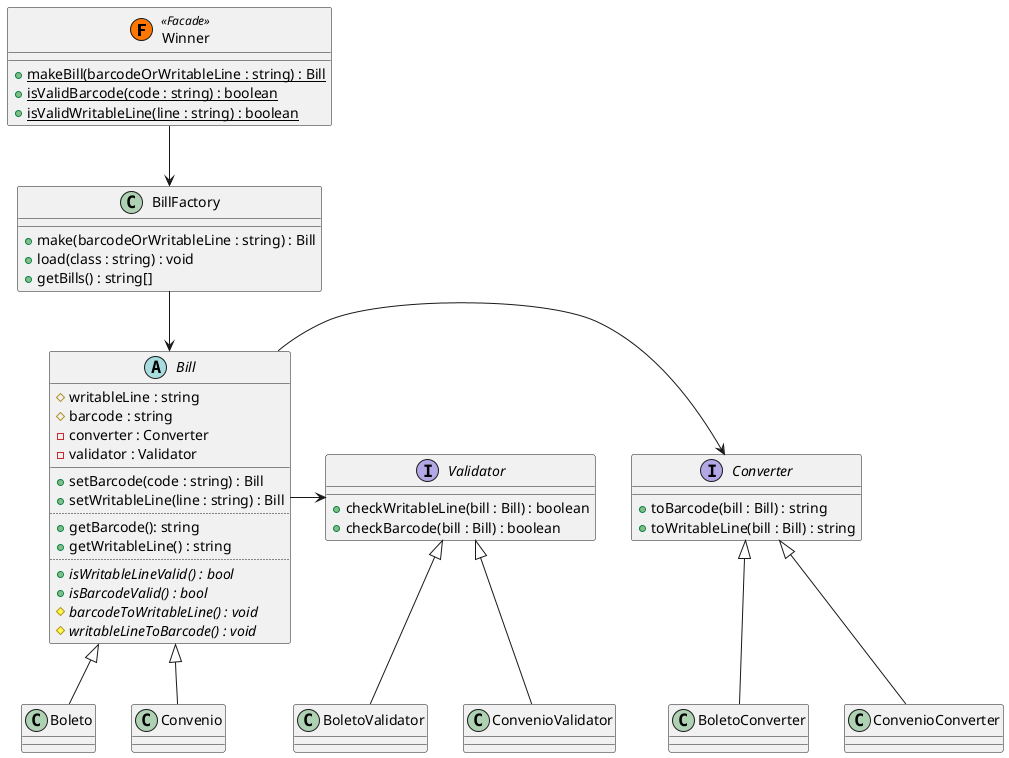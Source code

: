 @startuml
class Winner << (F,#FF7700) Facade >> {
    + {static} makeBill(barcodeOrWritableLine : string) : Bill
    + {static} isValidBarcode(code : string) : boolean
    + {static} isValidWritableLine(line : string) : boolean
}

class BillFactory {
    + make(barcodeOrWritableLine : string) : Bill
    + load(class : string) : void
    + getBills() : string[]
}

interface Converter {
    + toBarcode(bill : Bill) : string
    + toWritableLine(bill : Bill) : string
}

interface Validator {
    + checkWritableLine(bill : Bill) : boolean
    + checkBarcode(bill : Bill) : boolean
}

abstract Bill {
    # writableLine : string
    # barcode : string
    - converter : Converter
    - validator : Validator
    __
    + setBarcode(code : string) : Bill
    + setWritableLine(line : string) : Bill
    ..
    + getBarcode(): string
    + getWritableLine() : string
    ..
    + {abstract} isWritableLineValid() : bool
    + {abstract} isBarcodeValid() : bool
    # {abstract} barcodeToWritableLine() : void
    # {abstract} writableLineToBarcode() : void
}

Winner --> BillFactory

BillFactory --> Bill

Bill <|-- Boleto
Bill <|-- Convenio

Bill -> Converter
Bill -> Validator

Converter <|-- BoletoConverter
Converter <|-- ConvenioConverter

Validator <|-- BoletoValidator
Validator <|-- ConvenioValidator

@enduml
